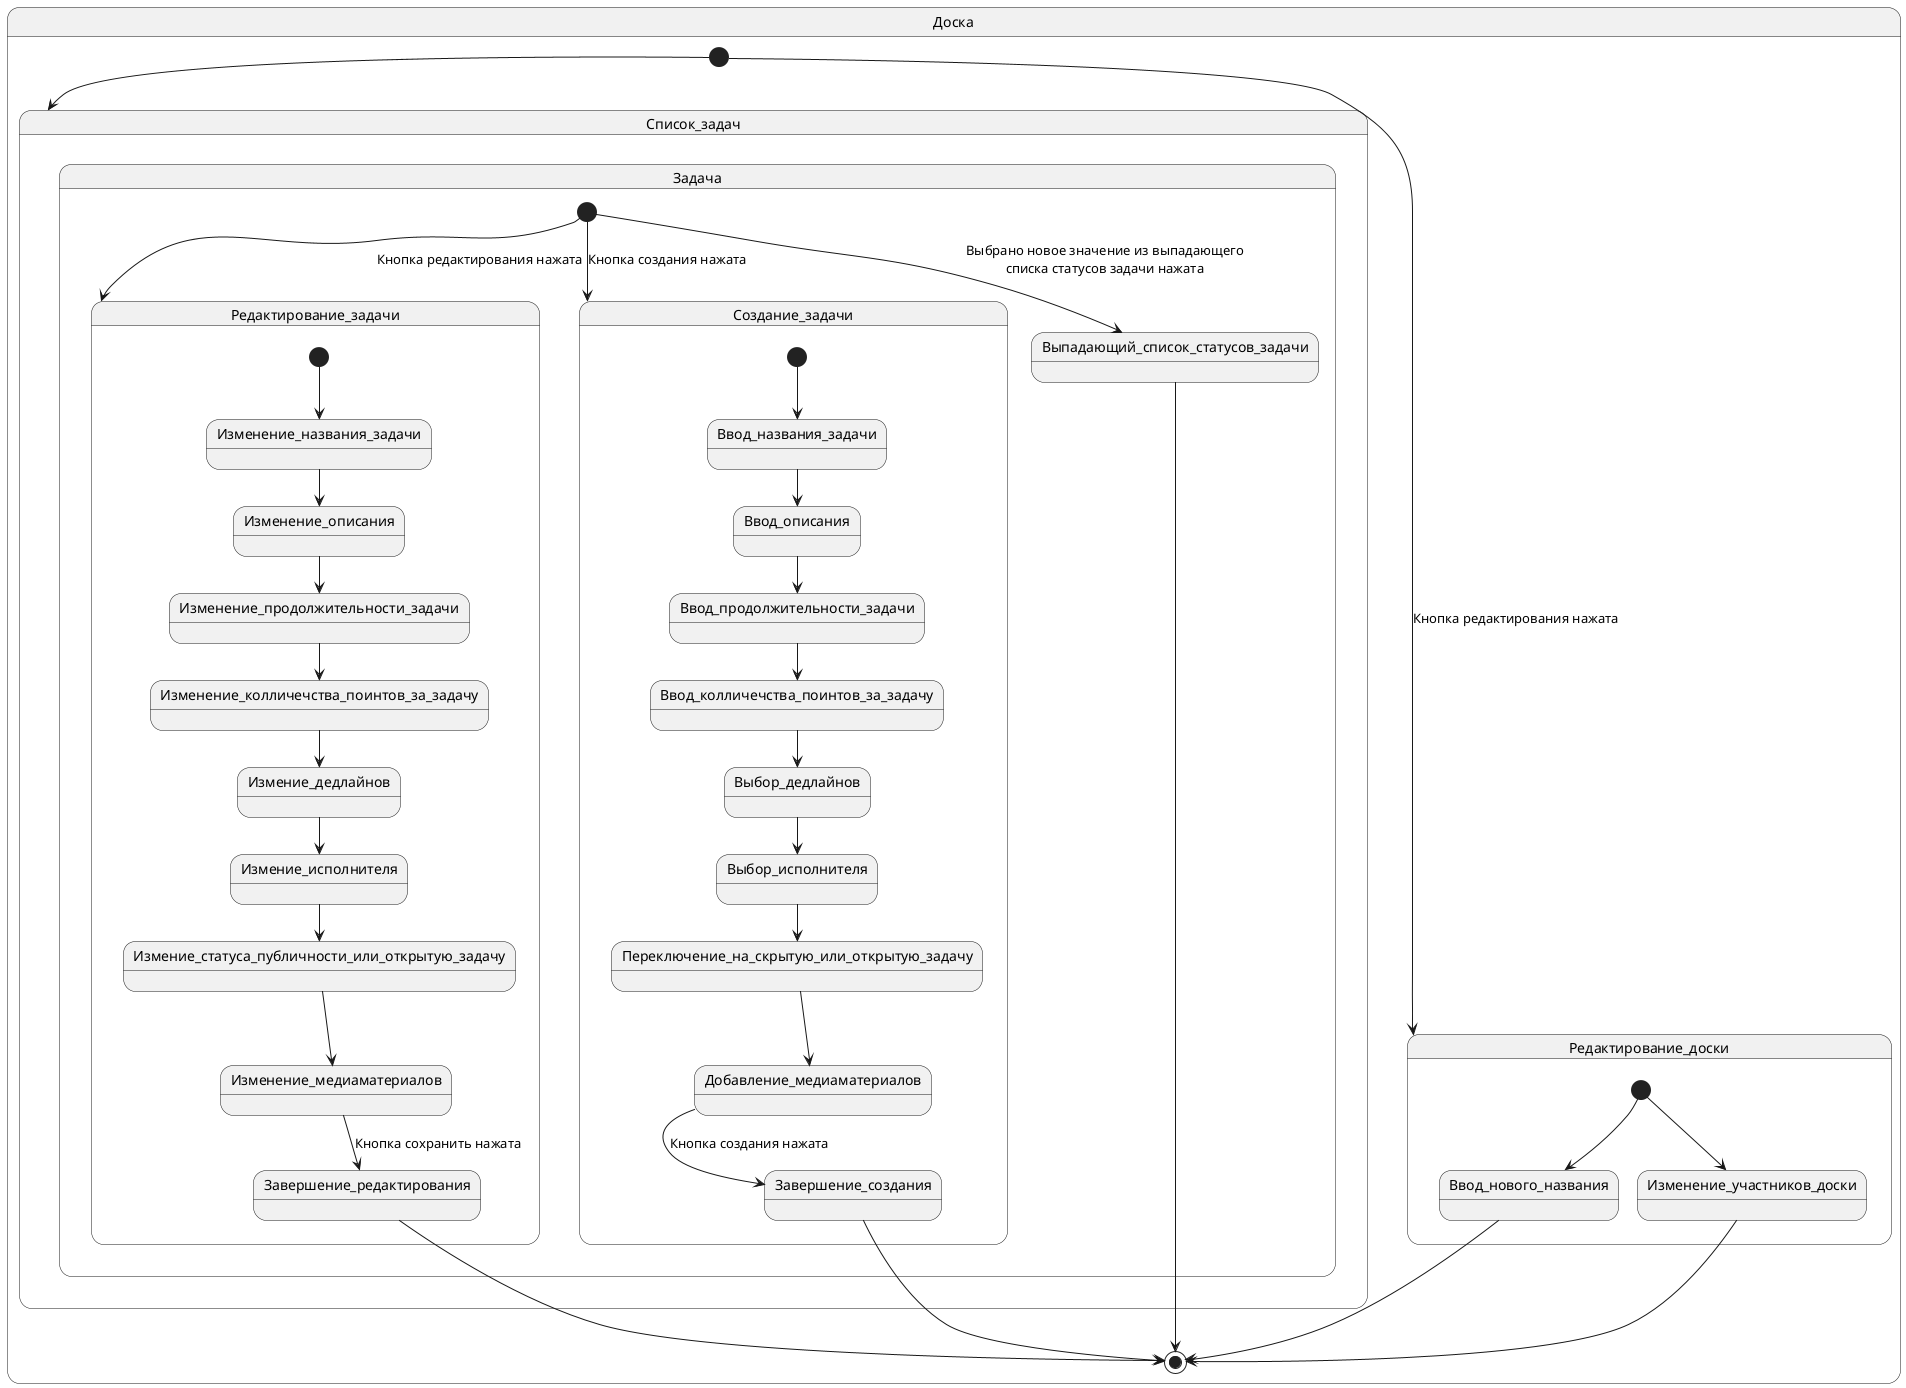 @startuml board
'https://plantuml.com/state-diagram

state Доска{
    [*] --> Редактирование_доски : Кнопка редактирования нажата
    [*] --> Список_задач
    state Редактирование_доски{
        [*] --> Ввод_нового_названия
        [*] --> Изменение_участников_доски
    }
    state Список_задач{
        state Задача{
            [*]-->Выпадающий_список_статусов_задачи : Выбрано новое значение из выпадающего\nсписка статусов задачи нажата
            [*]-->Редактирование_задачи : Кнопка редактирования нажата
            [*] --> Создание_задачи : Кнопка создания нажата
            state Редактирование_задачи{
                [*] --> Изменение_названия_задачи
                Изменение_названия_задачи --> Изменение_описания
                Изменение_описания --> Изменение_продолжительности_задачи
                Изменение_продолжительности_задачи -->Изменение_колличечства_поинтов_за_задачу
                Изменение_колличечства_поинтов_за_задачу -->Измение_дедлайнов
                Измение_дедлайнов --> Измение_исполнителя
                Измение_исполнителя --> Измение_статуса_публичности_или_открытую_задачу
                Измение_статуса_публичности_или_открытую_задачу --> Изменение_медиаматериалов
                Изменение_медиаматериалов --> Завершение_редактирования : Кнопка сохранить нажата
            }
            state Создание_задачи{
                [*] --> Ввод_названия_задачи
                Ввод_названия_задачи --> Ввод_описания
                Ввод_описания --> Ввод_продолжительности_задачи
                Ввод_продолжительности_задачи -->Ввод_колличечства_поинтов_за_задачу
                Ввод_колличечства_поинтов_за_задачу -->Выбор_дедлайнов
                Выбор_дедлайнов --> Выбор_исполнителя
                Выбор_исполнителя --> Переключение_на_скрытую_или_открытую_задачу
                Переключение_на_скрытую_или_открытую_задачу --> Добавление_медиаматериалов
                Добавление_медиаматериалов --> Завершение_создания : Кнопка создания нажата
            }
        }
    }
    Ввод_нового_названия --> [*]
    Изменение_участников_доски --> [*]
    Выпадающий_список_статусов_задачи --> [*]
    Завершение_редактирования --> [*]
    Завершение_создания --> [*]
}

@enduml